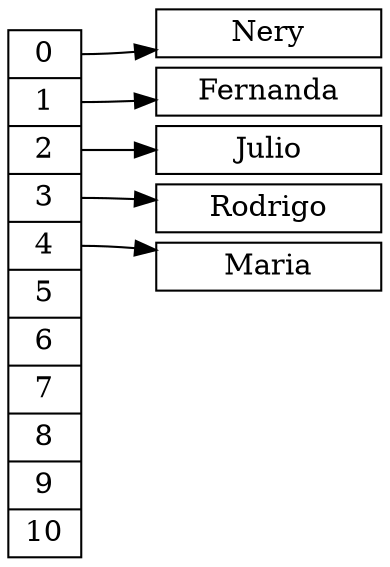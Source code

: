 digraph lista{ 
 nodesep=.05;
rankdir = LR; 
node [shape=record,width=.1,height=.1];
nodeArreglo [label = "<f0> 0  |<f1> 1 |<f2> 2 |<f3> 3 |<f4> 4 |<f5> 5 |<f6> 6 |<f7> 7 |<f8> 8 |<f9> 9 |<f10> 10",height=2.5];
 node [width = 1.5];
node0[label = " {<n> Nery} " ];
nodeArreglo:f0-> node0:n;
node1[label = " {<n> Fernanda} " ];
nodeArreglo:f1-> node1:n;
node2[label = " {<n> Julio} " ];
nodeArreglo:f2-> node2:n;
node3[label = " {<n> Rodrigo} " ];
nodeArreglo:f3-> node3:n;
node4[label = " {<n> Maria} " ];
nodeArreglo:f4-> node4:n;
}